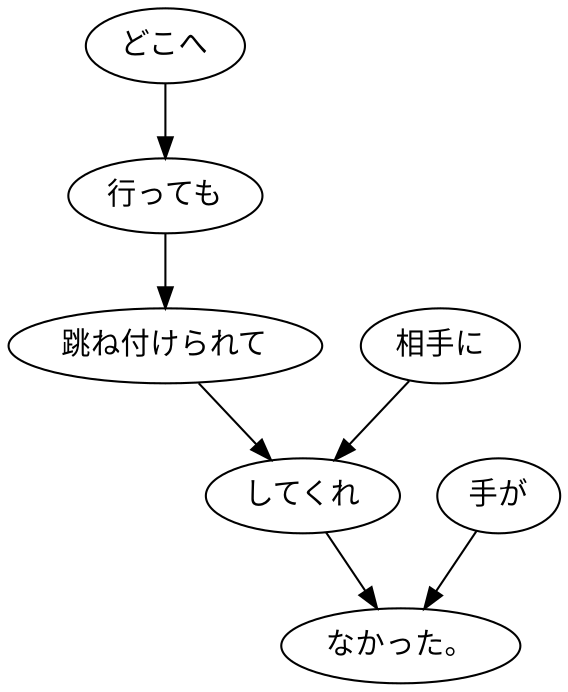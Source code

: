 digraph graph86 {
	node0 [label="どこへ"];
	node1 [label="行っても"];
	node2 [label="跳ね付けられて"];
	node3 [label="相手に"];
	node4 [label="してくれ"];
	node5 [label="手が"];
	node6 [label="なかった。"];
	node0 -> node1;
	node1 -> node2;
	node2 -> node4;
	node3 -> node4;
	node4 -> node6;
	node5 -> node6;
}
